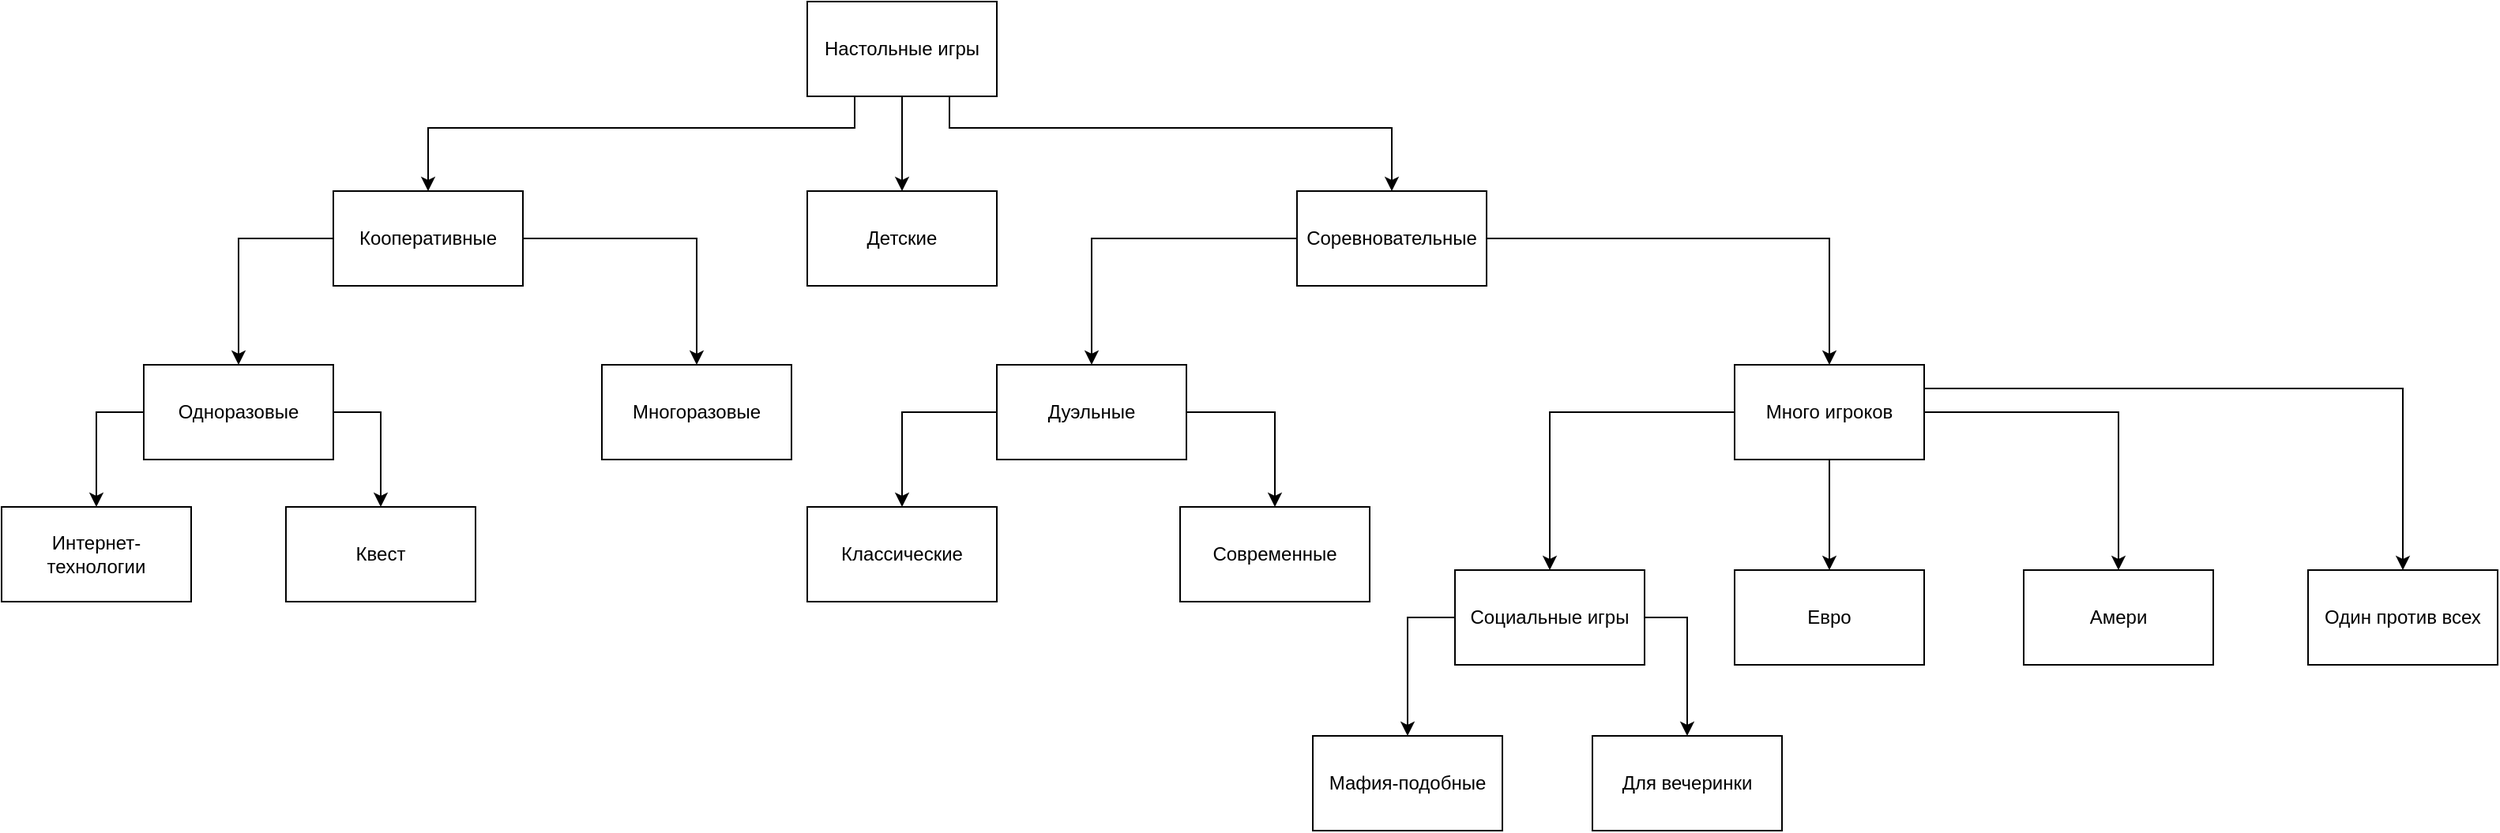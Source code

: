 <mxfile version="14.5.1" type="device"><diagram id="Td_t4VAfDEZqfHzFREln" name="Страница 1"><mxGraphModel dx="2507" dy="818" grid="1" gridSize="10" guides="1" tooltips="1" connect="1" arrows="1" fold="1" page="1" pageScale="1" pageWidth="827" pageHeight="1169" math="0" shadow="0"><root><mxCell id="0"/><mxCell id="1" parent="0"/><mxCell id="t37eYk6_G6CUKgWMBsp1-21" style="edgeStyle=orthogonalEdgeStyle;rounded=0;orthogonalLoop=1;jettySize=auto;html=1;exitX=0.5;exitY=1;exitDx=0;exitDy=0;entryX=0.5;entryY=0;entryDx=0;entryDy=0;" parent="1" source="t37eYk6_G6CUKgWMBsp1-1" target="t37eYk6_G6CUKgWMBsp1-18" edge="1"><mxGeometry relative="1" as="geometry"><Array as="points"/></mxGeometry></mxCell><mxCell id="t37eYk6_G6CUKgWMBsp1-22" style="edgeStyle=orthogonalEdgeStyle;rounded=0;orthogonalLoop=1;jettySize=auto;html=1;exitX=0.25;exitY=1;exitDx=0;exitDy=0;" parent="1" source="t37eYk6_G6CUKgWMBsp1-1" target="t37eYk6_G6CUKgWMBsp1-2" edge="1"><mxGeometry relative="1" as="geometry"><Array as="points"><mxPoint x="360" y="170"/><mxPoint x="90" y="170"/></Array></mxGeometry></mxCell><mxCell id="t37eYk6_G6CUKgWMBsp1-23" style="edgeStyle=orthogonalEdgeStyle;rounded=0;orthogonalLoop=1;jettySize=auto;html=1;exitX=0.75;exitY=1;exitDx=0;exitDy=0;entryX=0.5;entryY=0;entryDx=0;entryDy=0;" parent="1" source="t37eYk6_G6CUKgWMBsp1-1" target="t37eYk6_G6CUKgWMBsp1-3" edge="1"><mxGeometry relative="1" as="geometry"><Array as="points"><mxPoint x="420" y="170"/><mxPoint x="700" y="170"/></Array></mxGeometry></mxCell><mxCell id="t37eYk6_G6CUKgWMBsp1-1" value="Настольные игры" style="rounded=0;whiteSpace=wrap;html=1;" parent="1" vertex="1"><mxGeometry x="330" y="90" width="120" height="60" as="geometry"/></mxCell><mxCell id="t37eYk6_G6CUKgWMBsp1-25" style="edgeStyle=orthogonalEdgeStyle;rounded=0;orthogonalLoop=1;jettySize=auto;html=1;exitX=0;exitY=0.5;exitDx=0;exitDy=0;entryX=0.5;entryY=0;entryDx=0;entryDy=0;" parent="1" source="t37eYk6_G6CUKgWMBsp1-2" target="t37eYk6_G6CUKgWMBsp1-6" edge="1"><mxGeometry relative="1" as="geometry"/></mxCell><mxCell id="t37eYk6_G6CUKgWMBsp1-26" style="edgeStyle=orthogonalEdgeStyle;rounded=0;orthogonalLoop=1;jettySize=auto;html=1;exitX=1;exitY=0.5;exitDx=0;exitDy=0;" parent="1" source="t37eYk6_G6CUKgWMBsp1-2" target="t37eYk6_G6CUKgWMBsp1-10" edge="1"><mxGeometry relative="1" as="geometry"/></mxCell><mxCell id="t37eYk6_G6CUKgWMBsp1-2" value="Кооперативные&lt;span style=&quot;color: rgba(0 , 0 , 0 , 0) ; font-family: monospace ; font-size: 0px&quot;&gt;%3CmxGraphModel%3E%3Croot%3E%3CmxCell%20id%3D%220%22%2F%3E%3CmxCell%20id%3D%221%22%20parent%3D%220%22%2F%3E%3CmxCell%20id%3D%222%22%20value%3D%22%D0%9D%D0%B0%D1%81%D1%82%D0%BE%D0%BB%D1%8C%D0%BD%D1%8B%D0%B5%20%D0%B8%D0%B3%D1%80%D1%8B%22%20style%3D%22rounded%3D0%3BwhiteSpace%3Dwrap%3Bhtml%3D1%3B%22%20vertex%3D%221%22%20parent%3D%221%22%3E%3CmxGeometry%20x%3D%22330%22%20y%3D%2290%22%20width%3D%22120%22%20height%3D%2260%22%20as%3D%22geometry%22%2F%3E%3C%2FmxCell%3E%3C%2Froot%3E%3C%2FmxGraphModel%3E&lt;/span&gt;&lt;span style=&quot;color: rgba(0 , 0 , 0 , 0) ; font-family: monospace ; font-size: 0px&quot;&gt;%3CmxGraphModel%3E%3Croot%3E%3CmxCell%20id%3D%220%22%2F%3E%3CmxCell%20id%3D%221%22%20parent%3D%220%22%2F%3E%3CmxCell%20id%3D%222%22%20value%3D%22%D0%9D%D0%B0%D1%81%D1%82%D0%BE%D0%BB%D1%8C%D0%BD%D1%8B%D0%B5%20%D0%B8%D0%B3%D1%80%D1%8B%22%20style%3D%22rounded%3D0%3BwhiteSpace%3Dwrap%3Bhtml%3D1%3B%22%20vertex%3D%221%22%20parent%3D%221%22%3E%3CmxGeometry%20x%3D%22330%22%20y%3D%2290%22%20width%3D%22120%22%20height%3D%2260%22%20as%3D%22geometry%22%2F%3E%3C%2FmxCell%3E%3C%2Froot%3E%3C%2FmxGraphModel%3E&lt;/span&gt;" style="rounded=0;whiteSpace=wrap;html=1;" parent="1" vertex="1"><mxGeometry x="30" y="210" width="120" height="60" as="geometry"/></mxCell><mxCell id="t37eYk6_G6CUKgWMBsp1-29" style="edgeStyle=orthogonalEdgeStyle;rounded=0;orthogonalLoop=1;jettySize=auto;html=1;exitX=0;exitY=0.5;exitDx=0;exitDy=0;entryX=0.5;entryY=0;entryDx=0;entryDy=0;" parent="1" source="t37eYk6_G6CUKgWMBsp1-3" target="t37eYk6_G6CUKgWMBsp1-4" edge="1"><mxGeometry relative="1" as="geometry"/></mxCell><mxCell id="t37eYk6_G6CUKgWMBsp1-30" style="edgeStyle=orthogonalEdgeStyle;rounded=0;orthogonalLoop=1;jettySize=auto;html=1;exitX=1;exitY=0.5;exitDx=0;exitDy=0;" parent="1" source="t37eYk6_G6CUKgWMBsp1-3" target="t37eYk6_G6CUKgWMBsp1-5" edge="1"><mxGeometry relative="1" as="geometry"/></mxCell><mxCell id="t37eYk6_G6CUKgWMBsp1-3" value="Соревновательные" style="rounded=0;whiteSpace=wrap;html=1;" parent="1" vertex="1"><mxGeometry x="640" y="210" width="120" height="60" as="geometry"/></mxCell><mxCell id="7Oq88O8g9fDuImceSNqU-3" style="edgeStyle=orthogonalEdgeStyle;rounded=0;orthogonalLoop=1;jettySize=auto;html=1;exitX=0;exitY=0.5;exitDx=0;exitDy=0;" parent="1" source="t37eYk6_G6CUKgWMBsp1-4" target="7Oq88O8g9fDuImceSNqU-1" edge="1"><mxGeometry relative="1" as="geometry"/></mxCell><mxCell id="7Oq88O8g9fDuImceSNqU-4" style="edgeStyle=orthogonalEdgeStyle;rounded=0;orthogonalLoop=1;jettySize=auto;html=1;exitX=1;exitY=0.5;exitDx=0;exitDy=0;entryX=0.5;entryY=0;entryDx=0;entryDy=0;" parent="1" source="t37eYk6_G6CUKgWMBsp1-4" target="7Oq88O8g9fDuImceSNqU-2" edge="1"><mxGeometry relative="1" as="geometry"/></mxCell><mxCell id="t37eYk6_G6CUKgWMBsp1-4" value="Дуэльные" style="rounded=0;whiteSpace=wrap;html=1;" parent="1" vertex="1"><mxGeometry x="450" y="320" width="120" height="60" as="geometry"/></mxCell><mxCell id="t37eYk6_G6CUKgWMBsp1-31" style="edgeStyle=orthogonalEdgeStyle;rounded=0;orthogonalLoop=1;jettySize=auto;html=1;exitX=0;exitY=0.5;exitDx=0;exitDy=0;entryX=0.5;entryY=0;entryDx=0;entryDy=0;" parent="1" source="t37eYk6_G6CUKgWMBsp1-5" target="t37eYk6_G6CUKgWMBsp1-7" edge="1"><mxGeometry relative="1" as="geometry"/></mxCell><mxCell id="t37eYk6_G6CUKgWMBsp1-32" style="edgeStyle=orthogonalEdgeStyle;rounded=0;orthogonalLoop=1;jettySize=auto;html=1;exitX=0.5;exitY=1;exitDx=0;exitDy=0;" parent="1" source="t37eYk6_G6CUKgWMBsp1-5" target="t37eYk6_G6CUKgWMBsp1-8" edge="1"><mxGeometry relative="1" as="geometry"/></mxCell><mxCell id="t37eYk6_G6CUKgWMBsp1-33" style="edgeStyle=orthogonalEdgeStyle;rounded=0;orthogonalLoop=1;jettySize=auto;html=1;exitX=1;exitY=0.5;exitDx=0;exitDy=0;entryX=0.5;entryY=0;entryDx=0;entryDy=0;" parent="1" source="t37eYk6_G6CUKgWMBsp1-5" target="t37eYk6_G6CUKgWMBsp1-9" edge="1"><mxGeometry relative="1" as="geometry"/></mxCell><mxCell id="K0xnD8S6QJrHAHWh8QPi-1" style="edgeStyle=orthogonalEdgeStyle;rounded=0;orthogonalLoop=1;jettySize=auto;html=1;exitX=1;exitY=0.25;exitDx=0;exitDy=0;entryX=0.5;entryY=0;entryDx=0;entryDy=0;" edge="1" parent="1" source="t37eYk6_G6CUKgWMBsp1-5" target="t37eYk6_G6CUKgWMBsp1-12"><mxGeometry relative="1" as="geometry"/></mxCell><mxCell id="t37eYk6_G6CUKgWMBsp1-5" value="Много игроков" style="rounded=0;whiteSpace=wrap;html=1;" parent="1" vertex="1"><mxGeometry x="917" y="320" width="120" height="60" as="geometry"/></mxCell><mxCell id="t37eYk6_G6CUKgWMBsp1-27" style="edgeStyle=orthogonalEdgeStyle;rounded=0;orthogonalLoop=1;jettySize=auto;html=1;exitX=0;exitY=0.5;exitDx=0;exitDy=0;entryX=0.5;entryY=0;entryDx=0;entryDy=0;" parent="1" source="t37eYk6_G6CUKgWMBsp1-6" target="t37eYk6_G6CUKgWMBsp1-19" edge="1"><mxGeometry relative="1" as="geometry"/></mxCell><mxCell id="t37eYk6_G6CUKgWMBsp1-28" style="edgeStyle=orthogonalEdgeStyle;rounded=0;orthogonalLoop=1;jettySize=auto;html=1;exitX=1;exitY=0.5;exitDx=0;exitDy=0;" parent="1" source="t37eYk6_G6CUKgWMBsp1-6" target="t37eYk6_G6CUKgWMBsp1-20" edge="1"><mxGeometry relative="1" as="geometry"/></mxCell><mxCell id="t37eYk6_G6CUKgWMBsp1-6" value="Одноразовые" style="rounded=0;whiteSpace=wrap;html=1;" parent="1" vertex="1"><mxGeometry x="-90" y="320" width="120" height="60" as="geometry"/></mxCell><mxCell id="t37eYk6_G6CUKgWMBsp1-34" style="edgeStyle=orthogonalEdgeStyle;rounded=0;orthogonalLoop=1;jettySize=auto;html=1;exitX=0;exitY=0.5;exitDx=0;exitDy=0;entryX=0.5;entryY=0;entryDx=0;entryDy=0;" parent="1" source="t37eYk6_G6CUKgWMBsp1-7" target="t37eYk6_G6CUKgWMBsp1-14" edge="1"><mxGeometry relative="1" as="geometry"/></mxCell><mxCell id="t37eYk6_G6CUKgWMBsp1-35" style="edgeStyle=orthogonalEdgeStyle;rounded=0;orthogonalLoop=1;jettySize=auto;html=1;exitX=1;exitY=0.5;exitDx=0;exitDy=0;entryX=0.5;entryY=0;entryDx=0;entryDy=0;" parent="1" source="t37eYk6_G6CUKgWMBsp1-7" target="t37eYk6_G6CUKgWMBsp1-15" edge="1"><mxGeometry relative="1" as="geometry"/></mxCell><mxCell id="t37eYk6_G6CUKgWMBsp1-7" value="Социальные игры" style="rounded=0;whiteSpace=wrap;html=1;" parent="1" vertex="1"><mxGeometry x="740" y="450" width="120" height="60" as="geometry"/></mxCell><mxCell id="t37eYk6_G6CUKgWMBsp1-8" value="Евро" style="rounded=0;whiteSpace=wrap;html=1;" parent="1" vertex="1"><mxGeometry x="917" y="450" width="120" height="60" as="geometry"/></mxCell><mxCell id="t37eYk6_G6CUKgWMBsp1-9" value="Амери" style="rounded=0;whiteSpace=wrap;html=1;" parent="1" vertex="1"><mxGeometry x="1100" y="450" width="120" height="60" as="geometry"/></mxCell><mxCell id="t37eYk6_G6CUKgWMBsp1-10" value="Многоразовые" style="rounded=0;whiteSpace=wrap;html=1;" parent="1" vertex="1"><mxGeometry x="200" y="320" width="120" height="60" as="geometry"/></mxCell><mxCell id="t37eYk6_G6CUKgWMBsp1-12" value="Один против всех" style="rounded=0;whiteSpace=wrap;html=1;" parent="1" vertex="1"><mxGeometry x="1280" y="450" width="120" height="60" as="geometry"/></mxCell><mxCell id="t37eYk6_G6CUKgWMBsp1-14" value="Мафия-подобные" style="rounded=0;whiteSpace=wrap;html=1;" parent="1" vertex="1"><mxGeometry x="650" y="555" width="120" height="60" as="geometry"/></mxCell><mxCell id="t37eYk6_G6CUKgWMBsp1-15" value="Для вечеринки" style="rounded=0;whiteSpace=wrap;html=1;" parent="1" vertex="1"><mxGeometry x="827" y="555" width="120" height="60" as="geometry"/></mxCell><mxCell id="t37eYk6_G6CUKgWMBsp1-18" value="Детские" style="rounded=0;whiteSpace=wrap;html=1;" parent="1" vertex="1"><mxGeometry x="330" y="210" width="120" height="60" as="geometry"/></mxCell><mxCell id="t37eYk6_G6CUKgWMBsp1-19" value="Интернет-технологии" style="rounded=0;whiteSpace=wrap;html=1;" parent="1" vertex="1"><mxGeometry x="-180" y="410" width="120" height="60" as="geometry"/></mxCell><mxCell id="t37eYk6_G6CUKgWMBsp1-20" value="Квест" style="rounded=0;whiteSpace=wrap;html=1;" parent="1" vertex="1"><mxGeometry y="410" width="120" height="60" as="geometry"/></mxCell><mxCell id="7Oq88O8g9fDuImceSNqU-1" value="Классические" style="rounded=0;whiteSpace=wrap;html=1;" parent="1" vertex="1"><mxGeometry x="330" y="410" width="120" height="60" as="geometry"/></mxCell><mxCell id="7Oq88O8g9fDuImceSNqU-2" value="Современные" style="rounded=0;whiteSpace=wrap;html=1;" parent="1" vertex="1"><mxGeometry x="566" y="410" width="120" height="60" as="geometry"/></mxCell></root></mxGraphModel></diagram></mxfile>